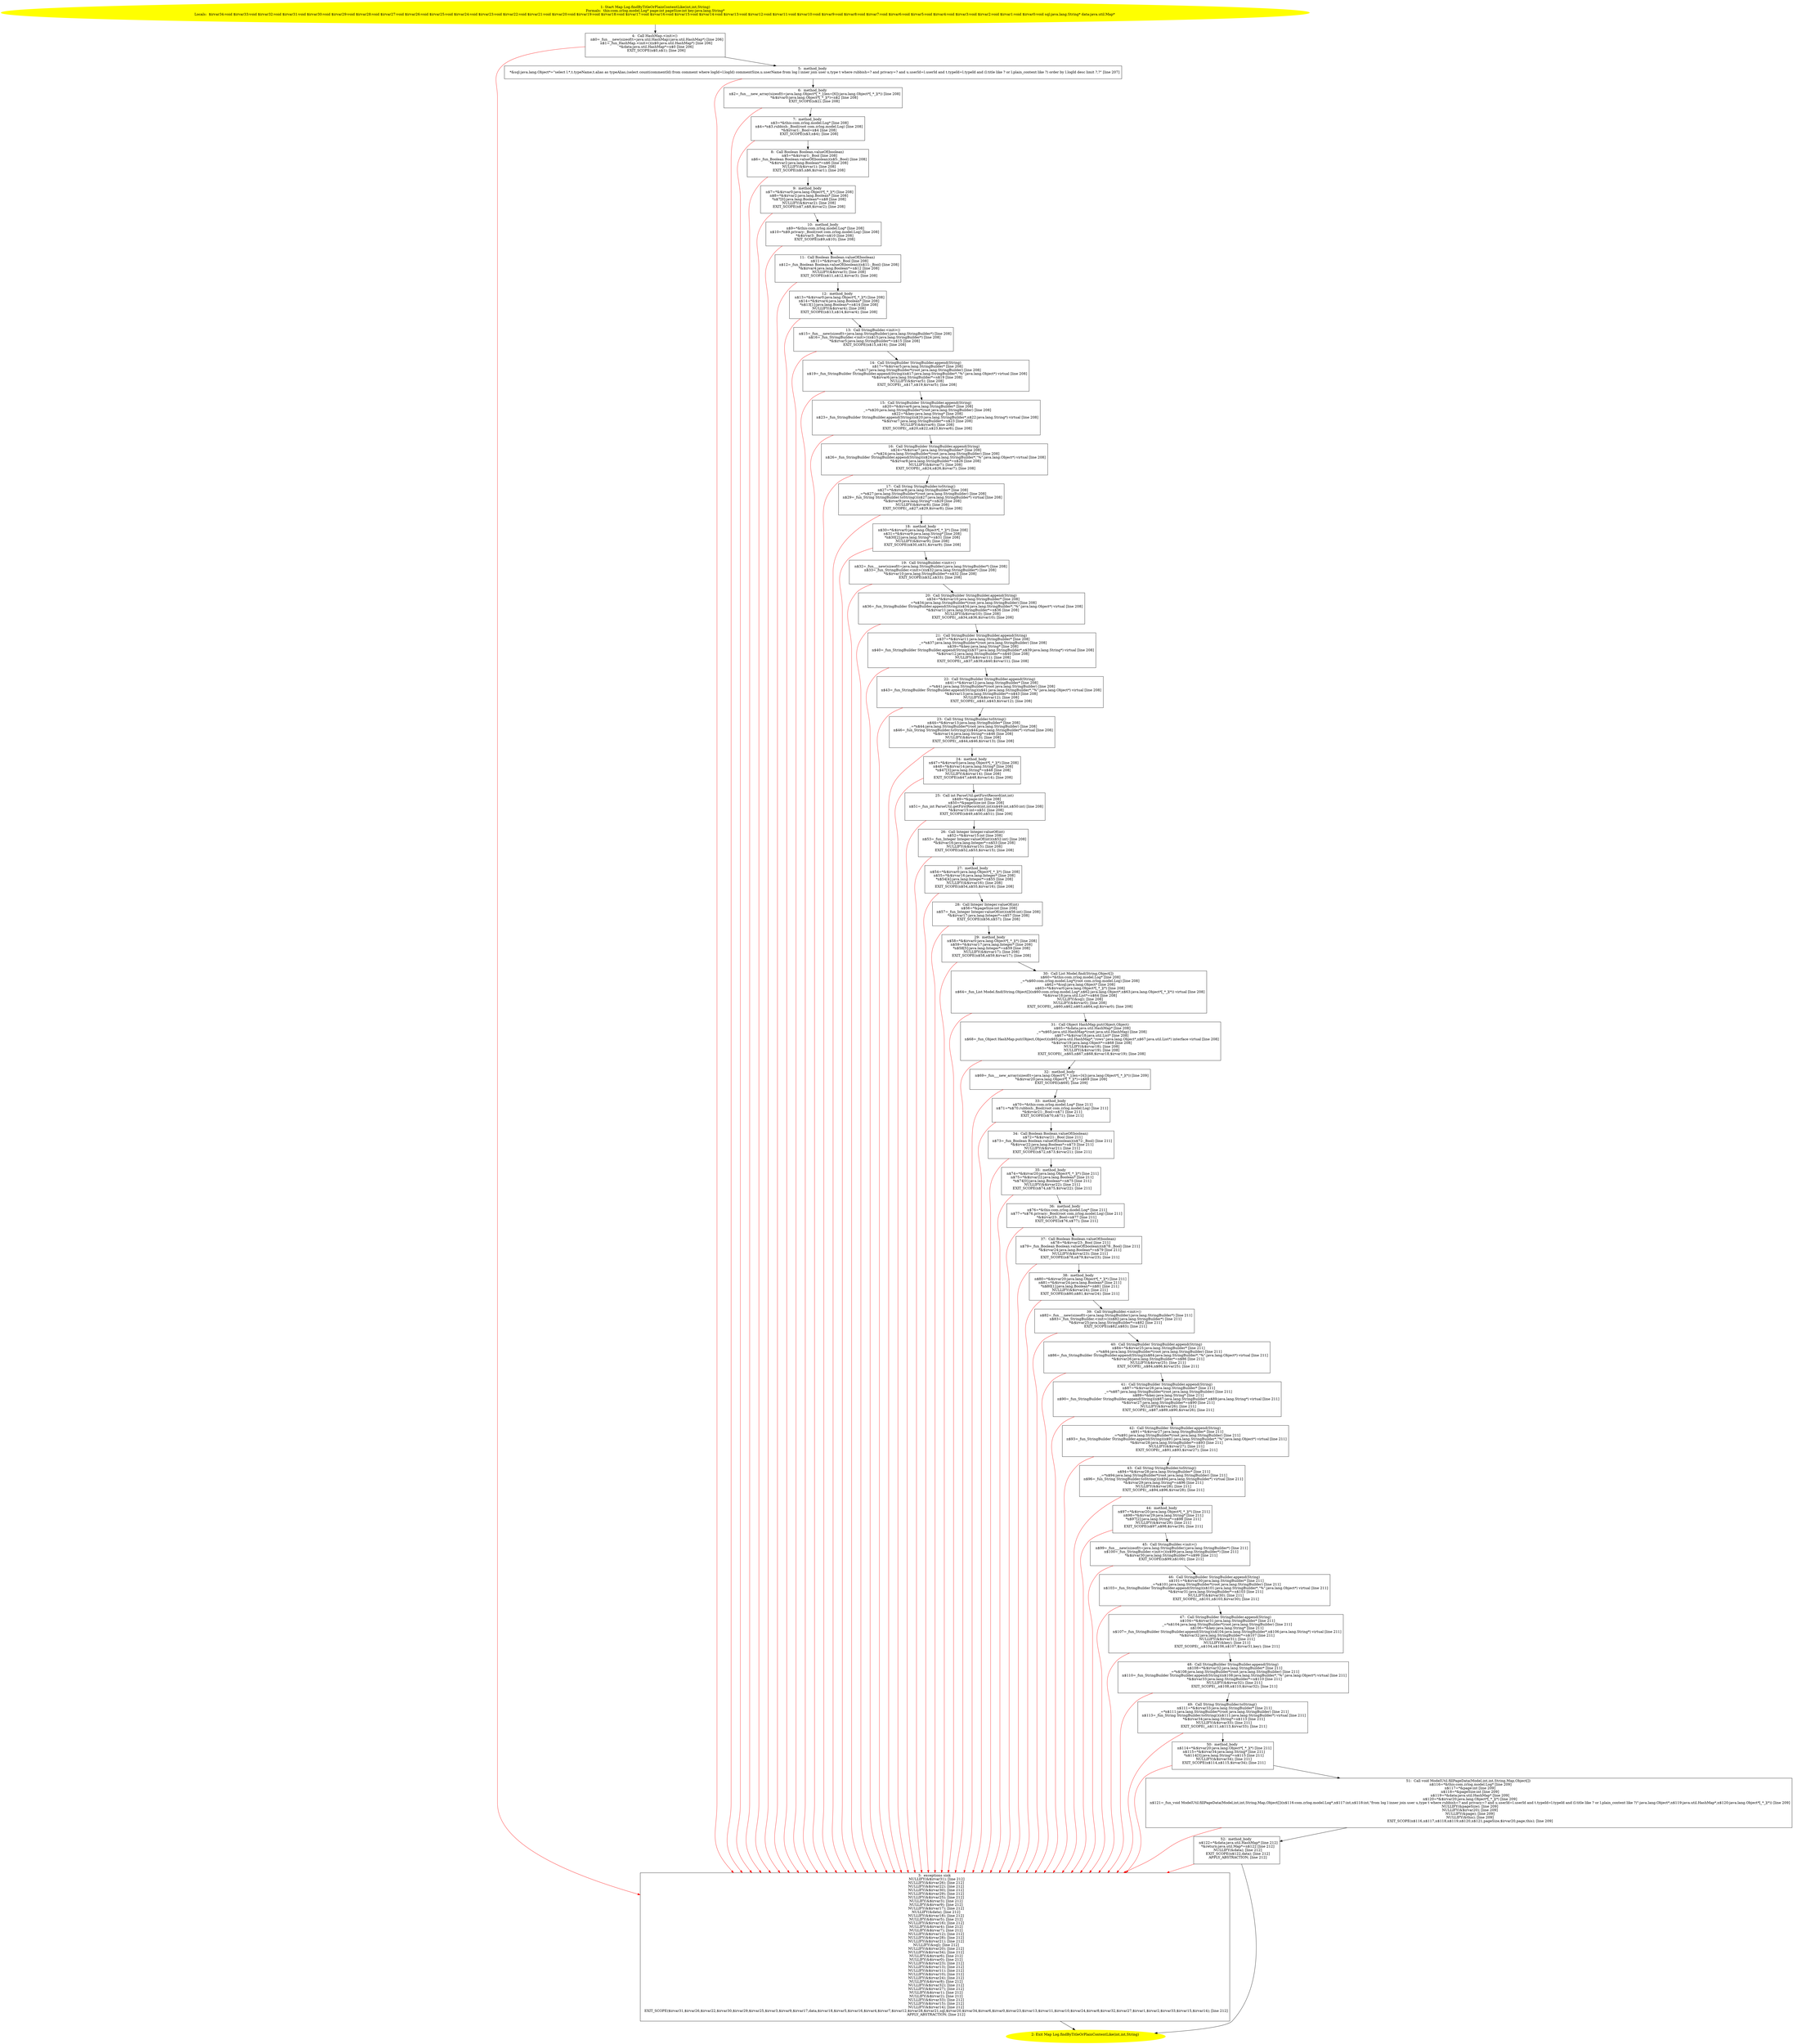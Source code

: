 /* @generated */
digraph cfg {
"com.zrlog.model.Log.findByTitleOrPlainContentLike(int,int,java.lang.String):java.util.Map.7c4910f92e4e9248169117c0082831a6_1" [label="1: Start Map Log.findByTitleOrPlainContentLike(int,int,String)\nFormals:  this:com.zrlog.model.Log* page:int pageSize:int key:java.lang.String*\nLocals:  $irvar34:void $irvar33:void $irvar32:void $irvar31:void $irvar30:void $irvar29:void $irvar28:void $irvar27:void $irvar26:void $irvar25:void $irvar24:void $irvar23:void $irvar22:void $irvar21:void $irvar20:void $irvar19:void $irvar18:void $irvar17:void $irvar16:void $irvar15:void $irvar14:void $irvar13:void $irvar12:void $irvar11:void $irvar10:void $irvar9:void $irvar8:void $irvar7:void $irvar6:void $irvar5:void $irvar4:void $irvar3:void $irvar2:void $irvar1:void $irvar0:void sql:java.lang.String* data:java.util.Map* \n  " color=yellow style=filled]
	

	 "com.zrlog.model.Log.findByTitleOrPlainContentLike(int,int,java.lang.String):java.util.Map.7c4910f92e4e9248169117c0082831a6_1" -> "com.zrlog.model.Log.findByTitleOrPlainContentLike(int,int,java.lang.String):java.util.Map.7c4910f92e4e9248169117c0082831a6_4" ;
"com.zrlog.model.Log.findByTitleOrPlainContentLike(int,int,java.lang.String):java.util.Map.7c4910f92e4e9248169117c0082831a6_2" [label="2: Exit Map Log.findByTitleOrPlainContentLike(int,int,String) \n  " color=yellow style=filled]
	

"com.zrlog.model.Log.findByTitleOrPlainContentLike(int,int,java.lang.String):java.util.Map.7c4910f92e4e9248169117c0082831a6_3" [label="3:  exceptions sink \n   NULLIFY(&$irvar31); [line 212]\n  NULLIFY(&$irvar26); [line 212]\n  NULLIFY(&$irvar22); [line 212]\n  NULLIFY(&$irvar30); [line 212]\n  NULLIFY(&$irvar29); [line 212]\n  NULLIFY(&$irvar25); [line 212]\n  NULLIFY(&$irvar3); [line 212]\n  NULLIFY(&$irvar9); [line 212]\n  NULLIFY(&$irvar17); [line 212]\n  NULLIFY(&data); [line 212]\n  NULLIFY(&$irvar18); [line 212]\n  NULLIFY(&$irvar5); [line 212]\n  NULLIFY(&$irvar16); [line 212]\n  NULLIFY(&$irvar4); [line 212]\n  NULLIFY(&$irvar7); [line 212]\n  NULLIFY(&$irvar12); [line 212]\n  NULLIFY(&$irvar28); [line 212]\n  NULLIFY(&$irvar21); [line 212]\n  NULLIFY(&sql); [line 212]\n  NULLIFY(&$irvar20); [line 212]\n  NULLIFY(&$irvar34); [line 212]\n  NULLIFY(&$irvar6); [line 212]\n  NULLIFY(&$irvar0); [line 212]\n  NULLIFY(&$irvar23); [line 212]\n  NULLIFY(&$irvar13); [line 212]\n  NULLIFY(&$irvar11); [line 212]\n  NULLIFY(&$irvar10); [line 212]\n  NULLIFY(&$irvar24); [line 212]\n  NULLIFY(&$irvar8); [line 212]\n  NULLIFY(&$irvar32); [line 212]\n  NULLIFY(&$irvar27); [line 212]\n  NULLIFY(&$irvar1); [line 212]\n  NULLIFY(&$irvar2); [line 212]\n  NULLIFY(&$irvar33); [line 212]\n  NULLIFY(&$irvar15); [line 212]\n  NULLIFY(&$irvar14); [line 212]\n  EXIT_SCOPE($irvar31,$irvar26,$irvar22,$irvar30,$irvar29,$irvar25,$irvar3,$irvar9,$irvar17,data,$irvar18,$irvar5,$irvar16,$irvar4,$irvar7,$irvar12,$irvar28,$irvar21,sql,$irvar20,$irvar34,$irvar6,$irvar0,$irvar23,$irvar13,$irvar11,$irvar10,$irvar24,$irvar8,$irvar32,$irvar27,$irvar1,$irvar2,$irvar33,$irvar15,$irvar14); [line 212]\n  APPLY_ABSTRACTION; [line 212]\n " shape="box"]
	

	 "com.zrlog.model.Log.findByTitleOrPlainContentLike(int,int,java.lang.String):java.util.Map.7c4910f92e4e9248169117c0082831a6_3" -> "com.zrlog.model.Log.findByTitleOrPlainContentLike(int,int,java.lang.String):java.util.Map.7c4910f92e4e9248169117c0082831a6_2" ;
"com.zrlog.model.Log.findByTitleOrPlainContentLike(int,int,java.lang.String):java.util.Map.7c4910f92e4e9248169117c0082831a6_4" [label="4:  Call HashMap.<init>() \n   n$0=_fun___new(sizeof(t=java.util.HashMap):java.util.HashMap*) [line 206]\n  n$1=_fun_HashMap.<init>()(n$0:java.util.HashMap*) [line 206]\n  *&data:java.util.HashMap*=n$0 [line 206]\n  EXIT_SCOPE(n$0,n$1); [line 206]\n " shape="box"]
	

	 "com.zrlog.model.Log.findByTitleOrPlainContentLike(int,int,java.lang.String):java.util.Map.7c4910f92e4e9248169117c0082831a6_4" -> "com.zrlog.model.Log.findByTitleOrPlainContentLike(int,int,java.lang.String):java.util.Map.7c4910f92e4e9248169117c0082831a6_5" ;
	 "com.zrlog.model.Log.findByTitleOrPlainContentLike(int,int,java.lang.String):java.util.Map.7c4910f92e4e9248169117c0082831a6_4" -> "com.zrlog.model.Log.findByTitleOrPlainContentLike(int,int,java.lang.String):java.util.Map.7c4910f92e4e9248169117c0082831a6_3" [color="red" ];
"com.zrlog.model.Log.findByTitleOrPlainContentLike(int,int,java.lang.String):java.util.Map.7c4910f92e4e9248169117c0082831a6_5" [label="5:  method_body \n   *&sql:java.lang.Object*=\"select l.*,t.typeName,t.alias as typeAlias,(select count(commentId) from comment where logId=l.logId) commentSize,u.userName from log l inner join user u,type t where rubbish=? and privacy=? and u.userId=l.userId and t.typeId=l.typeId and (l.title like ? or l.plain_content like ?) order by l.logId desc limit ?,?\" [line 207]\n " shape="box"]
	

	 "com.zrlog.model.Log.findByTitleOrPlainContentLike(int,int,java.lang.String):java.util.Map.7c4910f92e4e9248169117c0082831a6_5" -> "com.zrlog.model.Log.findByTitleOrPlainContentLike(int,int,java.lang.String):java.util.Map.7c4910f92e4e9248169117c0082831a6_6" ;
	 "com.zrlog.model.Log.findByTitleOrPlainContentLike(int,int,java.lang.String):java.util.Map.7c4910f92e4e9248169117c0082831a6_5" -> "com.zrlog.model.Log.findByTitleOrPlainContentLike(int,int,java.lang.String):java.util.Map.7c4910f92e4e9248169117c0082831a6_3" [color="red" ];
"com.zrlog.model.Log.findByTitleOrPlainContentLike(int,int,java.lang.String):java.util.Map.7c4910f92e4e9248169117c0082831a6_6" [label="6:  method_body \n   n$2=_fun___new_array(sizeof(t=java.lang.Object*[_*_];len=[6]):java.lang.Object*[_*_](*)) [line 208]\n  *&$irvar0:java.lang.Object*[_*_](*)=n$2 [line 208]\n  EXIT_SCOPE(n$2); [line 208]\n " shape="box"]
	

	 "com.zrlog.model.Log.findByTitleOrPlainContentLike(int,int,java.lang.String):java.util.Map.7c4910f92e4e9248169117c0082831a6_6" -> "com.zrlog.model.Log.findByTitleOrPlainContentLike(int,int,java.lang.String):java.util.Map.7c4910f92e4e9248169117c0082831a6_7" ;
	 "com.zrlog.model.Log.findByTitleOrPlainContentLike(int,int,java.lang.String):java.util.Map.7c4910f92e4e9248169117c0082831a6_6" -> "com.zrlog.model.Log.findByTitleOrPlainContentLike(int,int,java.lang.String):java.util.Map.7c4910f92e4e9248169117c0082831a6_3" [color="red" ];
"com.zrlog.model.Log.findByTitleOrPlainContentLike(int,int,java.lang.String):java.util.Map.7c4910f92e4e9248169117c0082831a6_7" [label="7:  method_body \n   n$3=*&this:com.zrlog.model.Log* [line 208]\n  n$4=*n$3.rubbish:_Bool(root com.zrlog.model.Log) [line 208]\n  *&$irvar1:_Bool=n$4 [line 208]\n  EXIT_SCOPE(n$3,n$4); [line 208]\n " shape="box"]
	

	 "com.zrlog.model.Log.findByTitleOrPlainContentLike(int,int,java.lang.String):java.util.Map.7c4910f92e4e9248169117c0082831a6_7" -> "com.zrlog.model.Log.findByTitleOrPlainContentLike(int,int,java.lang.String):java.util.Map.7c4910f92e4e9248169117c0082831a6_8" ;
	 "com.zrlog.model.Log.findByTitleOrPlainContentLike(int,int,java.lang.String):java.util.Map.7c4910f92e4e9248169117c0082831a6_7" -> "com.zrlog.model.Log.findByTitleOrPlainContentLike(int,int,java.lang.String):java.util.Map.7c4910f92e4e9248169117c0082831a6_3" [color="red" ];
"com.zrlog.model.Log.findByTitleOrPlainContentLike(int,int,java.lang.String):java.util.Map.7c4910f92e4e9248169117c0082831a6_8" [label="8:  Call Boolean Boolean.valueOf(boolean) \n   n$5=*&$irvar1:_Bool [line 208]\n  n$6=_fun_Boolean Boolean.valueOf(boolean)(n$5:_Bool) [line 208]\n  *&$irvar2:java.lang.Boolean*=n$6 [line 208]\n  NULLIFY(&$irvar1); [line 208]\n  EXIT_SCOPE(n$5,n$6,$irvar1); [line 208]\n " shape="box"]
	

	 "com.zrlog.model.Log.findByTitleOrPlainContentLike(int,int,java.lang.String):java.util.Map.7c4910f92e4e9248169117c0082831a6_8" -> "com.zrlog.model.Log.findByTitleOrPlainContentLike(int,int,java.lang.String):java.util.Map.7c4910f92e4e9248169117c0082831a6_9" ;
	 "com.zrlog.model.Log.findByTitleOrPlainContentLike(int,int,java.lang.String):java.util.Map.7c4910f92e4e9248169117c0082831a6_8" -> "com.zrlog.model.Log.findByTitleOrPlainContentLike(int,int,java.lang.String):java.util.Map.7c4910f92e4e9248169117c0082831a6_3" [color="red" ];
"com.zrlog.model.Log.findByTitleOrPlainContentLike(int,int,java.lang.String):java.util.Map.7c4910f92e4e9248169117c0082831a6_9" [label="9:  method_body \n   n$7=*&$irvar0:java.lang.Object*[_*_](*) [line 208]\n  n$8=*&$irvar2:java.lang.Boolean* [line 208]\n  *n$7[0]:java.lang.Boolean*=n$8 [line 208]\n  NULLIFY(&$irvar2); [line 208]\n  EXIT_SCOPE(n$7,n$8,$irvar2); [line 208]\n " shape="box"]
	

	 "com.zrlog.model.Log.findByTitleOrPlainContentLike(int,int,java.lang.String):java.util.Map.7c4910f92e4e9248169117c0082831a6_9" -> "com.zrlog.model.Log.findByTitleOrPlainContentLike(int,int,java.lang.String):java.util.Map.7c4910f92e4e9248169117c0082831a6_10" ;
	 "com.zrlog.model.Log.findByTitleOrPlainContentLike(int,int,java.lang.String):java.util.Map.7c4910f92e4e9248169117c0082831a6_9" -> "com.zrlog.model.Log.findByTitleOrPlainContentLike(int,int,java.lang.String):java.util.Map.7c4910f92e4e9248169117c0082831a6_3" [color="red" ];
"com.zrlog.model.Log.findByTitleOrPlainContentLike(int,int,java.lang.String):java.util.Map.7c4910f92e4e9248169117c0082831a6_10" [label="10:  method_body \n   n$9=*&this:com.zrlog.model.Log* [line 208]\n  n$10=*n$9.privacy:_Bool(root com.zrlog.model.Log) [line 208]\n  *&$irvar3:_Bool=n$10 [line 208]\n  EXIT_SCOPE(n$9,n$10); [line 208]\n " shape="box"]
	

	 "com.zrlog.model.Log.findByTitleOrPlainContentLike(int,int,java.lang.String):java.util.Map.7c4910f92e4e9248169117c0082831a6_10" -> "com.zrlog.model.Log.findByTitleOrPlainContentLike(int,int,java.lang.String):java.util.Map.7c4910f92e4e9248169117c0082831a6_11" ;
	 "com.zrlog.model.Log.findByTitleOrPlainContentLike(int,int,java.lang.String):java.util.Map.7c4910f92e4e9248169117c0082831a6_10" -> "com.zrlog.model.Log.findByTitleOrPlainContentLike(int,int,java.lang.String):java.util.Map.7c4910f92e4e9248169117c0082831a6_3" [color="red" ];
"com.zrlog.model.Log.findByTitleOrPlainContentLike(int,int,java.lang.String):java.util.Map.7c4910f92e4e9248169117c0082831a6_11" [label="11:  Call Boolean Boolean.valueOf(boolean) \n   n$11=*&$irvar3:_Bool [line 208]\n  n$12=_fun_Boolean Boolean.valueOf(boolean)(n$11:_Bool) [line 208]\n  *&$irvar4:java.lang.Boolean*=n$12 [line 208]\n  NULLIFY(&$irvar3); [line 208]\n  EXIT_SCOPE(n$11,n$12,$irvar3); [line 208]\n " shape="box"]
	

	 "com.zrlog.model.Log.findByTitleOrPlainContentLike(int,int,java.lang.String):java.util.Map.7c4910f92e4e9248169117c0082831a6_11" -> "com.zrlog.model.Log.findByTitleOrPlainContentLike(int,int,java.lang.String):java.util.Map.7c4910f92e4e9248169117c0082831a6_12" ;
	 "com.zrlog.model.Log.findByTitleOrPlainContentLike(int,int,java.lang.String):java.util.Map.7c4910f92e4e9248169117c0082831a6_11" -> "com.zrlog.model.Log.findByTitleOrPlainContentLike(int,int,java.lang.String):java.util.Map.7c4910f92e4e9248169117c0082831a6_3" [color="red" ];
"com.zrlog.model.Log.findByTitleOrPlainContentLike(int,int,java.lang.String):java.util.Map.7c4910f92e4e9248169117c0082831a6_12" [label="12:  method_body \n   n$13=*&$irvar0:java.lang.Object*[_*_](*) [line 208]\n  n$14=*&$irvar4:java.lang.Boolean* [line 208]\n  *n$13[1]:java.lang.Boolean*=n$14 [line 208]\n  NULLIFY(&$irvar4); [line 208]\n  EXIT_SCOPE(n$13,n$14,$irvar4); [line 208]\n " shape="box"]
	

	 "com.zrlog.model.Log.findByTitleOrPlainContentLike(int,int,java.lang.String):java.util.Map.7c4910f92e4e9248169117c0082831a6_12" -> "com.zrlog.model.Log.findByTitleOrPlainContentLike(int,int,java.lang.String):java.util.Map.7c4910f92e4e9248169117c0082831a6_13" ;
	 "com.zrlog.model.Log.findByTitleOrPlainContentLike(int,int,java.lang.String):java.util.Map.7c4910f92e4e9248169117c0082831a6_12" -> "com.zrlog.model.Log.findByTitleOrPlainContentLike(int,int,java.lang.String):java.util.Map.7c4910f92e4e9248169117c0082831a6_3" [color="red" ];
"com.zrlog.model.Log.findByTitleOrPlainContentLike(int,int,java.lang.String):java.util.Map.7c4910f92e4e9248169117c0082831a6_13" [label="13:  Call StringBuilder.<init>() \n   n$15=_fun___new(sizeof(t=java.lang.StringBuilder):java.lang.StringBuilder*) [line 208]\n  n$16=_fun_StringBuilder.<init>()(n$15:java.lang.StringBuilder*) [line 208]\n  *&$irvar5:java.lang.StringBuilder*=n$15 [line 208]\n  EXIT_SCOPE(n$15,n$16); [line 208]\n " shape="box"]
	

	 "com.zrlog.model.Log.findByTitleOrPlainContentLike(int,int,java.lang.String):java.util.Map.7c4910f92e4e9248169117c0082831a6_13" -> "com.zrlog.model.Log.findByTitleOrPlainContentLike(int,int,java.lang.String):java.util.Map.7c4910f92e4e9248169117c0082831a6_14" ;
	 "com.zrlog.model.Log.findByTitleOrPlainContentLike(int,int,java.lang.String):java.util.Map.7c4910f92e4e9248169117c0082831a6_13" -> "com.zrlog.model.Log.findByTitleOrPlainContentLike(int,int,java.lang.String):java.util.Map.7c4910f92e4e9248169117c0082831a6_3" [color="red" ];
"com.zrlog.model.Log.findByTitleOrPlainContentLike(int,int,java.lang.String):java.util.Map.7c4910f92e4e9248169117c0082831a6_14" [label="14:  Call StringBuilder StringBuilder.append(String) \n   n$17=*&$irvar5:java.lang.StringBuilder* [line 208]\n  _=*n$17:java.lang.StringBuilder*(root java.lang.StringBuilder) [line 208]\n  n$19=_fun_StringBuilder StringBuilder.append(String)(n$17:java.lang.StringBuilder*,\"%\":java.lang.Object*) virtual [line 208]\n  *&$irvar6:java.lang.StringBuilder*=n$19 [line 208]\n  NULLIFY(&$irvar5); [line 208]\n  EXIT_SCOPE(_,n$17,n$19,$irvar5); [line 208]\n " shape="box"]
	

	 "com.zrlog.model.Log.findByTitleOrPlainContentLike(int,int,java.lang.String):java.util.Map.7c4910f92e4e9248169117c0082831a6_14" -> "com.zrlog.model.Log.findByTitleOrPlainContentLike(int,int,java.lang.String):java.util.Map.7c4910f92e4e9248169117c0082831a6_15" ;
	 "com.zrlog.model.Log.findByTitleOrPlainContentLike(int,int,java.lang.String):java.util.Map.7c4910f92e4e9248169117c0082831a6_14" -> "com.zrlog.model.Log.findByTitleOrPlainContentLike(int,int,java.lang.String):java.util.Map.7c4910f92e4e9248169117c0082831a6_3" [color="red" ];
"com.zrlog.model.Log.findByTitleOrPlainContentLike(int,int,java.lang.String):java.util.Map.7c4910f92e4e9248169117c0082831a6_15" [label="15:  Call StringBuilder StringBuilder.append(String) \n   n$20=*&$irvar6:java.lang.StringBuilder* [line 208]\n  _=*n$20:java.lang.StringBuilder*(root java.lang.StringBuilder) [line 208]\n  n$22=*&key:java.lang.String* [line 208]\n  n$23=_fun_StringBuilder StringBuilder.append(String)(n$20:java.lang.StringBuilder*,n$22:java.lang.String*) virtual [line 208]\n  *&$irvar7:java.lang.StringBuilder*=n$23 [line 208]\n  NULLIFY(&$irvar6); [line 208]\n  EXIT_SCOPE(_,n$20,n$22,n$23,$irvar6); [line 208]\n " shape="box"]
	

	 "com.zrlog.model.Log.findByTitleOrPlainContentLike(int,int,java.lang.String):java.util.Map.7c4910f92e4e9248169117c0082831a6_15" -> "com.zrlog.model.Log.findByTitleOrPlainContentLike(int,int,java.lang.String):java.util.Map.7c4910f92e4e9248169117c0082831a6_16" ;
	 "com.zrlog.model.Log.findByTitleOrPlainContentLike(int,int,java.lang.String):java.util.Map.7c4910f92e4e9248169117c0082831a6_15" -> "com.zrlog.model.Log.findByTitleOrPlainContentLike(int,int,java.lang.String):java.util.Map.7c4910f92e4e9248169117c0082831a6_3" [color="red" ];
"com.zrlog.model.Log.findByTitleOrPlainContentLike(int,int,java.lang.String):java.util.Map.7c4910f92e4e9248169117c0082831a6_16" [label="16:  Call StringBuilder StringBuilder.append(String) \n   n$24=*&$irvar7:java.lang.StringBuilder* [line 208]\n  _=*n$24:java.lang.StringBuilder*(root java.lang.StringBuilder) [line 208]\n  n$26=_fun_StringBuilder StringBuilder.append(String)(n$24:java.lang.StringBuilder*,\"%\":java.lang.Object*) virtual [line 208]\n  *&$irvar8:java.lang.StringBuilder*=n$26 [line 208]\n  NULLIFY(&$irvar7); [line 208]\n  EXIT_SCOPE(_,n$24,n$26,$irvar7); [line 208]\n " shape="box"]
	

	 "com.zrlog.model.Log.findByTitleOrPlainContentLike(int,int,java.lang.String):java.util.Map.7c4910f92e4e9248169117c0082831a6_16" -> "com.zrlog.model.Log.findByTitleOrPlainContentLike(int,int,java.lang.String):java.util.Map.7c4910f92e4e9248169117c0082831a6_17" ;
	 "com.zrlog.model.Log.findByTitleOrPlainContentLike(int,int,java.lang.String):java.util.Map.7c4910f92e4e9248169117c0082831a6_16" -> "com.zrlog.model.Log.findByTitleOrPlainContentLike(int,int,java.lang.String):java.util.Map.7c4910f92e4e9248169117c0082831a6_3" [color="red" ];
"com.zrlog.model.Log.findByTitleOrPlainContentLike(int,int,java.lang.String):java.util.Map.7c4910f92e4e9248169117c0082831a6_17" [label="17:  Call String StringBuilder.toString() \n   n$27=*&$irvar8:java.lang.StringBuilder* [line 208]\n  _=*n$27:java.lang.StringBuilder*(root java.lang.StringBuilder) [line 208]\n  n$29=_fun_String StringBuilder.toString()(n$27:java.lang.StringBuilder*) virtual [line 208]\n  *&$irvar9:java.lang.String*=n$29 [line 208]\n  NULLIFY(&$irvar8); [line 208]\n  EXIT_SCOPE(_,n$27,n$29,$irvar8); [line 208]\n " shape="box"]
	

	 "com.zrlog.model.Log.findByTitleOrPlainContentLike(int,int,java.lang.String):java.util.Map.7c4910f92e4e9248169117c0082831a6_17" -> "com.zrlog.model.Log.findByTitleOrPlainContentLike(int,int,java.lang.String):java.util.Map.7c4910f92e4e9248169117c0082831a6_18" ;
	 "com.zrlog.model.Log.findByTitleOrPlainContentLike(int,int,java.lang.String):java.util.Map.7c4910f92e4e9248169117c0082831a6_17" -> "com.zrlog.model.Log.findByTitleOrPlainContentLike(int,int,java.lang.String):java.util.Map.7c4910f92e4e9248169117c0082831a6_3" [color="red" ];
"com.zrlog.model.Log.findByTitleOrPlainContentLike(int,int,java.lang.String):java.util.Map.7c4910f92e4e9248169117c0082831a6_18" [label="18:  method_body \n   n$30=*&$irvar0:java.lang.Object*[_*_](*) [line 208]\n  n$31=*&$irvar9:java.lang.String* [line 208]\n  *n$30[2]:java.lang.String*=n$31 [line 208]\n  NULLIFY(&$irvar9); [line 208]\n  EXIT_SCOPE(n$30,n$31,$irvar9); [line 208]\n " shape="box"]
	

	 "com.zrlog.model.Log.findByTitleOrPlainContentLike(int,int,java.lang.String):java.util.Map.7c4910f92e4e9248169117c0082831a6_18" -> "com.zrlog.model.Log.findByTitleOrPlainContentLike(int,int,java.lang.String):java.util.Map.7c4910f92e4e9248169117c0082831a6_19" ;
	 "com.zrlog.model.Log.findByTitleOrPlainContentLike(int,int,java.lang.String):java.util.Map.7c4910f92e4e9248169117c0082831a6_18" -> "com.zrlog.model.Log.findByTitleOrPlainContentLike(int,int,java.lang.String):java.util.Map.7c4910f92e4e9248169117c0082831a6_3" [color="red" ];
"com.zrlog.model.Log.findByTitleOrPlainContentLike(int,int,java.lang.String):java.util.Map.7c4910f92e4e9248169117c0082831a6_19" [label="19:  Call StringBuilder.<init>() \n   n$32=_fun___new(sizeof(t=java.lang.StringBuilder):java.lang.StringBuilder*) [line 208]\n  n$33=_fun_StringBuilder.<init>()(n$32:java.lang.StringBuilder*) [line 208]\n  *&$irvar10:java.lang.StringBuilder*=n$32 [line 208]\n  EXIT_SCOPE(n$32,n$33); [line 208]\n " shape="box"]
	

	 "com.zrlog.model.Log.findByTitleOrPlainContentLike(int,int,java.lang.String):java.util.Map.7c4910f92e4e9248169117c0082831a6_19" -> "com.zrlog.model.Log.findByTitleOrPlainContentLike(int,int,java.lang.String):java.util.Map.7c4910f92e4e9248169117c0082831a6_20" ;
	 "com.zrlog.model.Log.findByTitleOrPlainContentLike(int,int,java.lang.String):java.util.Map.7c4910f92e4e9248169117c0082831a6_19" -> "com.zrlog.model.Log.findByTitleOrPlainContentLike(int,int,java.lang.String):java.util.Map.7c4910f92e4e9248169117c0082831a6_3" [color="red" ];
"com.zrlog.model.Log.findByTitleOrPlainContentLike(int,int,java.lang.String):java.util.Map.7c4910f92e4e9248169117c0082831a6_20" [label="20:  Call StringBuilder StringBuilder.append(String) \n   n$34=*&$irvar10:java.lang.StringBuilder* [line 208]\n  _=*n$34:java.lang.StringBuilder*(root java.lang.StringBuilder) [line 208]\n  n$36=_fun_StringBuilder StringBuilder.append(String)(n$34:java.lang.StringBuilder*,\"%\":java.lang.Object*) virtual [line 208]\n  *&$irvar11:java.lang.StringBuilder*=n$36 [line 208]\n  NULLIFY(&$irvar10); [line 208]\n  EXIT_SCOPE(_,n$34,n$36,$irvar10); [line 208]\n " shape="box"]
	

	 "com.zrlog.model.Log.findByTitleOrPlainContentLike(int,int,java.lang.String):java.util.Map.7c4910f92e4e9248169117c0082831a6_20" -> "com.zrlog.model.Log.findByTitleOrPlainContentLike(int,int,java.lang.String):java.util.Map.7c4910f92e4e9248169117c0082831a6_21" ;
	 "com.zrlog.model.Log.findByTitleOrPlainContentLike(int,int,java.lang.String):java.util.Map.7c4910f92e4e9248169117c0082831a6_20" -> "com.zrlog.model.Log.findByTitleOrPlainContentLike(int,int,java.lang.String):java.util.Map.7c4910f92e4e9248169117c0082831a6_3" [color="red" ];
"com.zrlog.model.Log.findByTitleOrPlainContentLike(int,int,java.lang.String):java.util.Map.7c4910f92e4e9248169117c0082831a6_21" [label="21:  Call StringBuilder StringBuilder.append(String) \n   n$37=*&$irvar11:java.lang.StringBuilder* [line 208]\n  _=*n$37:java.lang.StringBuilder*(root java.lang.StringBuilder) [line 208]\n  n$39=*&key:java.lang.String* [line 208]\n  n$40=_fun_StringBuilder StringBuilder.append(String)(n$37:java.lang.StringBuilder*,n$39:java.lang.String*) virtual [line 208]\n  *&$irvar12:java.lang.StringBuilder*=n$40 [line 208]\n  NULLIFY(&$irvar11); [line 208]\n  EXIT_SCOPE(_,n$37,n$39,n$40,$irvar11); [line 208]\n " shape="box"]
	

	 "com.zrlog.model.Log.findByTitleOrPlainContentLike(int,int,java.lang.String):java.util.Map.7c4910f92e4e9248169117c0082831a6_21" -> "com.zrlog.model.Log.findByTitleOrPlainContentLike(int,int,java.lang.String):java.util.Map.7c4910f92e4e9248169117c0082831a6_22" ;
	 "com.zrlog.model.Log.findByTitleOrPlainContentLike(int,int,java.lang.String):java.util.Map.7c4910f92e4e9248169117c0082831a6_21" -> "com.zrlog.model.Log.findByTitleOrPlainContentLike(int,int,java.lang.String):java.util.Map.7c4910f92e4e9248169117c0082831a6_3" [color="red" ];
"com.zrlog.model.Log.findByTitleOrPlainContentLike(int,int,java.lang.String):java.util.Map.7c4910f92e4e9248169117c0082831a6_22" [label="22:  Call StringBuilder StringBuilder.append(String) \n   n$41=*&$irvar12:java.lang.StringBuilder* [line 208]\n  _=*n$41:java.lang.StringBuilder*(root java.lang.StringBuilder) [line 208]\n  n$43=_fun_StringBuilder StringBuilder.append(String)(n$41:java.lang.StringBuilder*,\"%\":java.lang.Object*) virtual [line 208]\n  *&$irvar13:java.lang.StringBuilder*=n$43 [line 208]\n  NULLIFY(&$irvar12); [line 208]\n  EXIT_SCOPE(_,n$41,n$43,$irvar12); [line 208]\n " shape="box"]
	

	 "com.zrlog.model.Log.findByTitleOrPlainContentLike(int,int,java.lang.String):java.util.Map.7c4910f92e4e9248169117c0082831a6_22" -> "com.zrlog.model.Log.findByTitleOrPlainContentLike(int,int,java.lang.String):java.util.Map.7c4910f92e4e9248169117c0082831a6_23" ;
	 "com.zrlog.model.Log.findByTitleOrPlainContentLike(int,int,java.lang.String):java.util.Map.7c4910f92e4e9248169117c0082831a6_22" -> "com.zrlog.model.Log.findByTitleOrPlainContentLike(int,int,java.lang.String):java.util.Map.7c4910f92e4e9248169117c0082831a6_3" [color="red" ];
"com.zrlog.model.Log.findByTitleOrPlainContentLike(int,int,java.lang.String):java.util.Map.7c4910f92e4e9248169117c0082831a6_23" [label="23:  Call String StringBuilder.toString() \n   n$44=*&$irvar13:java.lang.StringBuilder* [line 208]\n  _=*n$44:java.lang.StringBuilder*(root java.lang.StringBuilder) [line 208]\n  n$46=_fun_String StringBuilder.toString()(n$44:java.lang.StringBuilder*) virtual [line 208]\n  *&$irvar14:java.lang.String*=n$46 [line 208]\n  NULLIFY(&$irvar13); [line 208]\n  EXIT_SCOPE(_,n$44,n$46,$irvar13); [line 208]\n " shape="box"]
	

	 "com.zrlog.model.Log.findByTitleOrPlainContentLike(int,int,java.lang.String):java.util.Map.7c4910f92e4e9248169117c0082831a6_23" -> "com.zrlog.model.Log.findByTitleOrPlainContentLike(int,int,java.lang.String):java.util.Map.7c4910f92e4e9248169117c0082831a6_24" ;
	 "com.zrlog.model.Log.findByTitleOrPlainContentLike(int,int,java.lang.String):java.util.Map.7c4910f92e4e9248169117c0082831a6_23" -> "com.zrlog.model.Log.findByTitleOrPlainContentLike(int,int,java.lang.String):java.util.Map.7c4910f92e4e9248169117c0082831a6_3" [color="red" ];
"com.zrlog.model.Log.findByTitleOrPlainContentLike(int,int,java.lang.String):java.util.Map.7c4910f92e4e9248169117c0082831a6_24" [label="24:  method_body \n   n$47=*&$irvar0:java.lang.Object*[_*_](*) [line 208]\n  n$48=*&$irvar14:java.lang.String* [line 208]\n  *n$47[3]:java.lang.String*=n$48 [line 208]\n  NULLIFY(&$irvar14); [line 208]\n  EXIT_SCOPE(n$47,n$48,$irvar14); [line 208]\n " shape="box"]
	

	 "com.zrlog.model.Log.findByTitleOrPlainContentLike(int,int,java.lang.String):java.util.Map.7c4910f92e4e9248169117c0082831a6_24" -> "com.zrlog.model.Log.findByTitleOrPlainContentLike(int,int,java.lang.String):java.util.Map.7c4910f92e4e9248169117c0082831a6_25" ;
	 "com.zrlog.model.Log.findByTitleOrPlainContentLike(int,int,java.lang.String):java.util.Map.7c4910f92e4e9248169117c0082831a6_24" -> "com.zrlog.model.Log.findByTitleOrPlainContentLike(int,int,java.lang.String):java.util.Map.7c4910f92e4e9248169117c0082831a6_3" [color="red" ];
"com.zrlog.model.Log.findByTitleOrPlainContentLike(int,int,java.lang.String):java.util.Map.7c4910f92e4e9248169117c0082831a6_25" [label="25:  Call int ParseUtil.getFirstRecord(int,int) \n   n$49=*&page:int [line 208]\n  n$50=*&pageSize:int [line 208]\n  n$51=_fun_int ParseUtil.getFirstRecord(int,int)(n$49:int,n$50:int) [line 208]\n  *&$irvar15:int=n$51 [line 208]\n  EXIT_SCOPE(n$49,n$50,n$51); [line 208]\n " shape="box"]
	

	 "com.zrlog.model.Log.findByTitleOrPlainContentLike(int,int,java.lang.String):java.util.Map.7c4910f92e4e9248169117c0082831a6_25" -> "com.zrlog.model.Log.findByTitleOrPlainContentLike(int,int,java.lang.String):java.util.Map.7c4910f92e4e9248169117c0082831a6_26" ;
	 "com.zrlog.model.Log.findByTitleOrPlainContentLike(int,int,java.lang.String):java.util.Map.7c4910f92e4e9248169117c0082831a6_25" -> "com.zrlog.model.Log.findByTitleOrPlainContentLike(int,int,java.lang.String):java.util.Map.7c4910f92e4e9248169117c0082831a6_3" [color="red" ];
"com.zrlog.model.Log.findByTitleOrPlainContentLike(int,int,java.lang.String):java.util.Map.7c4910f92e4e9248169117c0082831a6_26" [label="26:  Call Integer Integer.valueOf(int) \n   n$52=*&$irvar15:int [line 208]\n  n$53=_fun_Integer Integer.valueOf(int)(n$52:int) [line 208]\n  *&$irvar16:java.lang.Integer*=n$53 [line 208]\n  NULLIFY(&$irvar15); [line 208]\n  EXIT_SCOPE(n$52,n$53,$irvar15); [line 208]\n " shape="box"]
	

	 "com.zrlog.model.Log.findByTitleOrPlainContentLike(int,int,java.lang.String):java.util.Map.7c4910f92e4e9248169117c0082831a6_26" -> "com.zrlog.model.Log.findByTitleOrPlainContentLike(int,int,java.lang.String):java.util.Map.7c4910f92e4e9248169117c0082831a6_27" ;
	 "com.zrlog.model.Log.findByTitleOrPlainContentLike(int,int,java.lang.String):java.util.Map.7c4910f92e4e9248169117c0082831a6_26" -> "com.zrlog.model.Log.findByTitleOrPlainContentLike(int,int,java.lang.String):java.util.Map.7c4910f92e4e9248169117c0082831a6_3" [color="red" ];
"com.zrlog.model.Log.findByTitleOrPlainContentLike(int,int,java.lang.String):java.util.Map.7c4910f92e4e9248169117c0082831a6_27" [label="27:  method_body \n   n$54=*&$irvar0:java.lang.Object*[_*_](*) [line 208]\n  n$55=*&$irvar16:java.lang.Integer* [line 208]\n  *n$54[4]:java.lang.Integer*=n$55 [line 208]\n  NULLIFY(&$irvar16); [line 208]\n  EXIT_SCOPE(n$54,n$55,$irvar16); [line 208]\n " shape="box"]
	

	 "com.zrlog.model.Log.findByTitleOrPlainContentLike(int,int,java.lang.String):java.util.Map.7c4910f92e4e9248169117c0082831a6_27" -> "com.zrlog.model.Log.findByTitleOrPlainContentLike(int,int,java.lang.String):java.util.Map.7c4910f92e4e9248169117c0082831a6_28" ;
	 "com.zrlog.model.Log.findByTitleOrPlainContentLike(int,int,java.lang.String):java.util.Map.7c4910f92e4e9248169117c0082831a6_27" -> "com.zrlog.model.Log.findByTitleOrPlainContentLike(int,int,java.lang.String):java.util.Map.7c4910f92e4e9248169117c0082831a6_3" [color="red" ];
"com.zrlog.model.Log.findByTitleOrPlainContentLike(int,int,java.lang.String):java.util.Map.7c4910f92e4e9248169117c0082831a6_28" [label="28:  Call Integer Integer.valueOf(int) \n   n$56=*&pageSize:int [line 208]\n  n$57=_fun_Integer Integer.valueOf(int)(n$56:int) [line 208]\n  *&$irvar17:java.lang.Integer*=n$57 [line 208]\n  EXIT_SCOPE(n$56,n$57); [line 208]\n " shape="box"]
	

	 "com.zrlog.model.Log.findByTitleOrPlainContentLike(int,int,java.lang.String):java.util.Map.7c4910f92e4e9248169117c0082831a6_28" -> "com.zrlog.model.Log.findByTitleOrPlainContentLike(int,int,java.lang.String):java.util.Map.7c4910f92e4e9248169117c0082831a6_29" ;
	 "com.zrlog.model.Log.findByTitleOrPlainContentLike(int,int,java.lang.String):java.util.Map.7c4910f92e4e9248169117c0082831a6_28" -> "com.zrlog.model.Log.findByTitleOrPlainContentLike(int,int,java.lang.String):java.util.Map.7c4910f92e4e9248169117c0082831a6_3" [color="red" ];
"com.zrlog.model.Log.findByTitleOrPlainContentLike(int,int,java.lang.String):java.util.Map.7c4910f92e4e9248169117c0082831a6_29" [label="29:  method_body \n   n$58=*&$irvar0:java.lang.Object*[_*_](*) [line 208]\n  n$59=*&$irvar17:java.lang.Integer* [line 208]\n  *n$58[5]:java.lang.Integer*=n$59 [line 208]\n  NULLIFY(&$irvar17); [line 208]\n  EXIT_SCOPE(n$58,n$59,$irvar17); [line 208]\n " shape="box"]
	

	 "com.zrlog.model.Log.findByTitleOrPlainContentLike(int,int,java.lang.String):java.util.Map.7c4910f92e4e9248169117c0082831a6_29" -> "com.zrlog.model.Log.findByTitleOrPlainContentLike(int,int,java.lang.String):java.util.Map.7c4910f92e4e9248169117c0082831a6_30" ;
	 "com.zrlog.model.Log.findByTitleOrPlainContentLike(int,int,java.lang.String):java.util.Map.7c4910f92e4e9248169117c0082831a6_29" -> "com.zrlog.model.Log.findByTitleOrPlainContentLike(int,int,java.lang.String):java.util.Map.7c4910f92e4e9248169117c0082831a6_3" [color="red" ];
"com.zrlog.model.Log.findByTitleOrPlainContentLike(int,int,java.lang.String):java.util.Map.7c4910f92e4e9248169117c0082831a6_30" [label="30:  Call List Model.find(String,Object[]) \n   n$60=*&this:com.zrlog.model.Log* [line 208]\n  _=*n$60:com.zrlog.model.Log*(root com.zrlog.model.Log) [line 208]\n  n$62=*&sql:java.lang.Object* [line 208]\n  n$63=*&$irvar0:java.lang.Object*[_*_](*) [line 208]\n  n$64=_fun_List Model.find(String,Object[])(n$60:com.zrlog.model.Log*,n$62:java.lang.Object*,n$63:java.lang.Object*[_*_](*)) virtual [line 208]\n  *&$irvar18:java.util.List*=n$64 [line 208]\n  NULLIFY(&sql); [line 208]\n  NULLIFY(&$irvar0); [line 208]\n  EXIT_SCOPE(_,n$60,n$62,n$63,n$64,sql,$irvar0); [line 208]\n " shape="box"]
	

	 "com.zrlog.model.Log.findByTitleOrPlainContentLike(int,int,java.lang.String):java.util.Map.7c4910f92e4e9248169117c0082831a6_30" -> "com.zrlog.model.Log.findByTitleOrPlainContentLike(int,int,java.lang.String):java.util.Map.7c4910f92e4e9248169117c0082831a6_31" ;
	 "com.zrlog.model.Log.findByTitleOrPlainContentLike(int,int,java.lang.String):java.util.Map.7c4910f92e4e9248169117c0082831a6_30" -> "com.zrlog.model.Log.findByTitleOrPlainContentLike(int,int,java.lang.String):java.util.Map.7c4910f92e4e9248169117c0082831a6_3" [color="red" ];
"com.zrlog.model.Log.findByTitleOrPlainContentLike(int,int,java.lang.String):java.util.Map.7c4910f92e4e9248169117c0082831a6_31" [label="31:  Call Object HashMap.put(Object,Object) \n   n$65=*&data:java.util.HashMap* [line 208]\n  _=*n$65:java.util.HashMap*(root java.util.HashMap) [line 208]\n  n$67=*&$irvar18:java.util.List* [line 208]\n  n$68=_fun_Object HashMap.put(Object,Object)(n$65:java.util.HashMap*,\"rows\":java.lang.Object*,n$67:java.util.List*) interface virtual [line 208]\n  *&$irvar19:java.lang.Object*=n$68 [line 208]\n  NULLIFY(&$irvar18); [line 208]\n  NULLIFY(&$irvar19); [line 208]\n  EXIT_SCOPE(_,n$65,n$67,n$68,$irvar18,$irvar19); [line 208]\n " shape="box"]
	

	 "com.zrlog.model.Log.findByTitleOrPlainContentLike(int,int,java.lang.String):java.util.Map.7c4910f92e4e9248169117c0082831a6_31" -> "com.zrlog.model.Log.findByTitleOrPlainContentLike(int,int,java.lang.String):java.util.Map.7c4910f92e4e9248169117c0082831a6_32" ;
	 "com.zrlog.model.Log.findByTitleOrPlainContentLike(int,int,java.lang.String):java.util.Map.7c4910f92e4e9248169117c0082831a6_31" -> "com.zrlog.model.Log.findByTitleOrPlainContentLike(int,int,java.lang.String):java.util.Map.7c4910f92e4e9248169117c0082831a6_3" [color="red" ];
"com.zrlog.model.Log.findByTitleOrPlainContentLike(int,int,java.lang.String):java.util.Map.7c4910f92e4e9248169117c0082831a6_32" [label="32:  method_body \n   n$69=_fun___new_array(sizeof(t=java.lang.Object*[_*_];len=[4]):java.lang.Object*[_*_](*)) [line 209]\n  *&$irvar20:java.lang.Object*[_*_](*)=n$69 [line 209]\n  EXIT_SCOPE(n$69); [line 209]\n " shape="box"]
	

	 "com.zrlog.model.Log.findByTitleOrPlainContentLike(int,int,java.lang.String):java.util.Map.7c4910f92e4e9248169117c0082831a6_32" -> "com.zrlog.model.Log.findByTitleOrPlainContentLike(int,int,java.lang.String):java.util.Map.7c4910f92e4e9248169117c0082831a6_33" ;
	 "com.zrlog.model.Log.findByTitleOrPlainContentLike(int,int,java.lang.String):java.util.Map.7c4910f92e4e9248169117c0082831a6_32" -> "com.zrlog.model.Log.findByTitleOrPlainContentLike(int,int,java.lang.String):java.util.Map.7c4910f92e4e9248169117c0082831a6_3" [color="red" ];
"com.zrlog.model.Log.findByTitleOrPlainContentLike(int,int,java.lang.String):java.util.Map.7c4910f92e4e9248169117c0082831a6_33" [label="33:  method_body \n   n$70=*&this:com.zrlog.model.Log* [line 211]\n  n$71=*n$70.rubbish:_Bool(root com.zrlog.model.Log) [line 211]\n  *&$irvar21:_Bool=n$71 [line 211]\n  EXIT_SCOPE(n$70,n$71); [line 211]\n " shape="box"]
	

	 "com.zrlog.model.Log.findByTitleOrPlainContentLike(int,int,java.lang.String):java.util.Map.7c4910f92e4e9248169117c0082831a6_33" -> "com.zrlog.model.Log.findByTitleOrPlainContentLike(int,int,java.lang.String):java.util.Map.7c4910f92e4e9248169117c0082831a6_34" ;
	 "com.zrlog.model.Log.findByTitleOrPlainContentLike(int,int,java.lang.String):java.util.Map.7c4910f92e4e9248169117c0082831a6_33" -> "com.zrlog.model.Log.findByTitleOrPlainContentLike(int,int,java.lang.String):java.util.Map.7c4910f92e4e9248169117c0082831a6_3" [color="red" ];
"com.zrlog.model.Log.findByTitleOrPlainContentLike(int,int,java.lang.String):java.util.Map.7c4910f92e4e9248169117c0082831a6_34" [label="34:  Call Boolean Boolean.valueOf(boolean) \n   n$72=*&$irvar21:_Bool [line 211]\n  n$73=_fun_Boolean Boolean.valueOf(boolean)(n$72:_Bool) [line 211]\n  *&$irvar22:java.lang.Boolean*=n$73 [line 211]\n  NULLIFY(&$irvar21); [line 211]\n  EXIT_SCOPE(n$72,n$73,$irvar21); [line 211]\n " shape="box"]
	

	 "com.zrlog.model.Log.findByTitleOrPlainContentLike(int,int,java.lang.String):java.util.Map.7c4910f92e4e9248169117c0082831a6_34" -> "com.zrlog.model.Log.findByTitleOrPlainContentLike(int,int,java.lang.String):java.util.Map.7c4910f92e4e9248169117c0082831a6_35" ;
	 "com.zrlog.model.Log.findByTitleOrPlainContentLike(int,int,java.lang.String):java.util.Map.7c4910f92e4e9248169117c0082831a6_34" -> "com.zrlog.model.Log.findByTitleOrPlainContentLike(int,int,java.lang.String):java.util.Map.7c4910f92e4e9248169117c0082831a6_3" [color="red" ];
"com.zrlog.model.Log.findByTitleOrPlainContentLike(int,int,java.lang.String):java.util.Map.7c4910f92e4e9248169117c0082831a6_35" [label="35:  method_body \n   n$74=*&$irvar20:java.lang.Object*[_*_](*) [line 211]\n  n$75=*&$irvar22:java.lang.Boolean* [line 211]\n  *n$74[0]:java.lang.Boolean*=n$75 [line 211]\n  NULLIFY(&$irvar22); [line 211]\n  EXIT_SCOPE(n$74,n$75,$irvar22); [line 211]\n " shape="box"]
	

	 "com.zrlog.model.Log.findByTitleOrPlainContentLike(int,int,java.lang.String):java.util.Map.7c4910f92e4e9248169117c0082831a6_35" -> "com.zrlog.model.Log.findByTitleOrPlainContentLike(int,int,java.lang.String):java.util.Map.7c4910f92e4e9248169117c0082831a6_36" ;
	 "com.zrlog.model.Log.findByTitleOrPlainContentLike(int,int,java.lang.String):java.util.Map.7c4910f92e4e9248169117c0082831a6_35" -> "com.zrlog.model.Log.findByTitleOrPlainContentLike(int,int,java.lang.String):java.util.Map.7c4910f92e4e9248169117c0082831a6_3" [color="red" ];
"com.zrlog.model.Log.findByTitleOrPlainContentLike(int,int,java.lang.String):java.util.Map.7c4910f92e4e9248169117c0082831a6_36" [label="36:  method_body \n   n$76=*&this:com.zrlog.model.Log* [line 211]\n  n$77=*n$76.privacy:_Bool(root com.zrlog.model.Log) [line 211]\n  *&$irvar23:_Bool=n$77 [line 211]\n  EXIT_SCOPE(n$76,n$77); [line 211]\n " shape="box"]
	

	 "com.zrlog.model.Log.findByTitleOrPlainContentLike(int,int,java.lang.String):java.util.Map.7c4910f92e4e9248169117c0082831a6_36" -> "com.zrlog.model.Log.findByTitleOrPlainContentLike(int,int,java.lang.String):java.util.Map.7c4910f92e4e9248169117c0082831a6_37" ;
	 "com.zrlog.model.Log.findByTitleOrPlainContentLike(int,int,java.lang.String):java.util.Map.7c4910f92e4e9248169117c0082831a6_36" -> "com.zrlog.model.Log.findByTitleOrPlainContentLike(int,int,java.lang.String):java.util.Map.7c4910f92e4e9248169117c0082831a6_3" [color="red" ];
"com.zrlog.model.Log.findByTitleOrPlainContentLike(int,int,java.lang.String):java.util.Map.7c4910f92e4e9248169117c0082831a6_37" [label="37:  Call Boolean Boolean.valueOf(boolean) \n   n$78=*&$irvar23:_Bool [line 211]\n  n$79=_fun_Boolean Boolean.valueOf(boolean)(n$78:_Bool) [line 211]\n  *&$irvar24:java.lang.Boolean*=n$79 [line 211]\n  NULLIFY(&$irvar23); [line 211]\n  EXIT_SCOPE(n$78,n$79,$irvar23); [line 211]\n " shape="box"]
	

	 "com.zrlog.model.Log.findByTitleOrPlainContentLike(int,int,java.lang.String):java.util.Map.7c4910f92e4e9248169117c0082831a6_37" -> "com.zrlog.model.Log.findByTitleOrPlainContentLike(int,int,java.lang.String):java.util.Map.7c4910f92e4e9248169117c0082831a6_38" ;
	 "com.zrlog.model.Log.findByTitleOrPlainContentLike(int,int,java.lang.String):java.util.Map.7c4910f92e4e9248169117c0082831a6_37" -> "com.zrlog.model.Log.findByTitleOrPlainContentLike(int,int,java.lang.String):java.util.Map.7c4910f92e4e9248169117c0082831a6_3" [color="red" ];
"com.zrlog.model.Log.findByTitleOrPlainContentLike(int,int,java.lang.String):java.util.Map.7c4910f92e4e9248169117c0082831a6_38" [label="38:  method_body \n   n$80=*&$irvar20:java.lang.Object*[_*_](*) [line 211]\n  n$81=*&$irvar24:java.lang.Boolean* [line 211]\n  *n$80[1]:java.lang.Boolean*=n$81 [line 211]\n  NULLIFY(&$irvar24); [line 211]\n  EXIT_SCOPE(n$80,n$81,$irvar24); [line 211]\n " shape="box"]
	

	 "com.zrlog.model.Log.findByTitleOrPlainContentLike(int,int,java.lang.String):java.util.Map.7c4910f92e4e9248169117c0082831a6_38" -> "com.zrlog.model.Log.findByTitleOrPlainContentLike(int,int,java.lang.String):java.util.Map.7c4910f92e4e9248169117c0082831a6_39" ;
	 "com.zrlog.model.Log.findByTitleOrPlainContentLike(int,int,java.lang.String):java.util.Map.7c4910f92e4e9248169117c0082831a6_38" -> "com.zrlog.model.Log.findByTitleOrPlainContentLike(int,int,java.lang.String):java.util.Map.7c4910f92e4e9248169117c0082831a6_3" [color="red" ];
"com.zrlog.model.Log.findByTitleOrPlainContentLike(int,int,java.lang.String):java.util.Map.7c4910f92e4e9248169117c0082831a6_39" [label="39:  Call StringBuilder.<init>() \n   n$82=_fun___new(sizeof(t=java.lang.StringBuilder):java.lang.StringBuilder*) [line 211]\n  n$83=_fun_StringBuilder.<init>()(n$82:java.lang.StringBuilder*) [line 211]\n  *&$irvar25:java.lang.StringBuilder*=n$82 [line 211]\n  EXIT_SCOPE(n$82,n$83); [line 211]\n " shape="box"]
	

	 "com.zrlog.model.Log.findByTitleOrPlainContentLike(int,int,java.lang.String):java.util.Map.7c4910f92e4e9248169117c0082831a6_39" -> "com.zrlog.model.Log.findByTitleOrPlainContentLike(int,int,java.lang.String):java.util.Map.7c4910f92e4e9248169117c0082831a6_40" ;
	 "com.zrlog.model.Log.findByTitleOrPlainContentLike(int,int,java.lang.String):java.util.Map.7c4910f92e4e9248169117c0082831a6_39" -> "com.zrlog.model.Log.findByTitleOrPlainContentLike(int,int,java.lang.String):java.util.Map.7c4910f92e4e9248169117c0082831a6_3" [color="red" ];
"com.zrlog.model.Log.findByTitleOrPlainContentLike(int,int,java.lang.String):java.util.Map.7c4910f92e4e9248169117c0082831a6_40" [label="40:  Call StringBuilder StringBuilder.append(String) \n   n$84=*&$irvar25:java.lang.StringBuilder* [line 211]\n  _=*n$84:java.lang.StringBuilder*(root java.lang.StringBuilder) [line 211]\n  n$86=_fun_StringBuilder StringBuilder.append(String)(n$84:java.lang.StringBuilder*,\"%\":java.lang.Object*) virtual [line 211]\n  *&$irvar26:java.lang.StringBuilder*=n$86 [line 211]\n  NULLIFY(&$irvar25); [line 211]\n  EXIT_SCOPE(_,n$84,n$86,$irvar25); [line 211]\n " shape="box"]
	

	 "com.zrlog.model.Log.findByTitleOrPlainContentLike(int,int,java.lang.String):java.util.Map.7c4910f92e4e9248169117c0082831a6_40" -> "com.zrlog.model.Log.findByTitleOrPlainContentLike(int,int,java.lang.String):java.util.Map.7c4910f92e4e9248169117c0082831a6_41" ;
	 "com.zrlog.model.Log.findByTitleOrPlainContentLike(int,int,java.lang.String):java.util.Map.7c4910f92e4e9248169117c0082831a6_40" -> "com.zrlog.model.Log.findByTitleOrPlainContentLike(int,int,java.lang.String):java.util.Map.7c4910f92e4e9248169117c0082831a6_3" [color="red" ];
"com.zrlog.model.Log.findByTitleOrPlainContentLike(int,int,java.lang.String):java.util.Map.7c4910f92e4e9248169117c0082831a6_41" [label="41:  Call StringBuilder StringBuilder.append(String) \n   n$87=*&$irvar26:java.lang.StringBuilder* [line 211]\n  _=*n$87:java.lang.StringBuilder*(root java.lang.StringBuilder) [line 211]\n  n$89=*&key:java.lang.String* [line 211]\n  n$90=_fun_StringBuilder StringBuilder.append(String)(n$87:java.lang.StringBuilder*,n$89:java.lang.String*) virtual [line 211]\n  *&$irvar27:java.lang.StringBuilder*=n$90 [line 211]\n  NULLIFY(&$irvar26); [line 211]\n  EXIT_SCOPE(_,n$87,n$89,n$90,$irvar26); [line 211]\n " shape="box"]
	

	 "com.zrlog.model.Log.findByTitleOrPlainContentLike(int,int,java.lang.String):java.util.Map.7c4910f92e4e9248169117c0082831a6_41" -> "com.zrlog.model.Log.findByTitleOrPlainContentLike(int,int,java.lang.String):java.util.Map.7c4910f92e4e9248169117c0082831a6_42" ;
	 "com.zrlog.model.Log.findByTitleOrPlainContentLike(int,int,java.lang.String):java.util.Map.7c4910f92e4e9248169117c0082831a6_41" -> "com.zrlog.model.Log.findByTitleOrPlainContentLike(int,int,java.lang.String):java.util.Map.7c4910f92e4e9248169117c0082831a6_3" [color="red" ];
"com.zrlog.model.Log.findByTitleOrPlainContentLike(int,int,java.lang.String):java.util.Map.7c4910f92e4e9248169117c0082831a6_42" [label="42:  Call StringBuilder StringBuilder.append(String) \n   n$91=*&$irvar27:java.lang.StringBuilder* [line 211]\n  _=*n$91:java.lang.StringBuilder*(root java.lang.StringBuilder) [line 211]\n  n$93=_fun_StringBuilder StringBuilder.append(String)(n$91:java.lang.StringBuilder*,\"%\":java.lang.Object*) virtual [line 211]\n  *&$irvar28:java.lang.StringBuilder*=n$93 [line 211]\n  NULLIFY(&$irvar27); [line 211]\n  EXIT_SCOPE(_,n$91,n$93,$irvar27); [line 211]\n " shape="box"]
	

	 "com.zrlog.model.Log.findByTitleOrPlainContentLike(int,int,java.lang.String):java.util.Map.7c4910f92e4e9248169117c0082831a6_42" -> "com.zrlog.model.Log.findByTitleOrPlainContentLike(int,int,java.lang.String):java.util.Map.7c4910f92e4e9248169117c0082831a6_43" ;
	 "com.zrlog.model.Log.findByTitleOrPlainContentLike(int,int,java.lang.String):java.util.Map.7c4910f92e4e9248169117c0082831a6_42" -> "com.zrlog.model.Log.findByTitleOrPlainContentLike(int,int,java.lang.String):java.util.Map.7c4910f92e4e9248169117c0082831a6_3" [color="red" ];
"com.zrlog.model.Log.findByTitleOrPlainContentLike(int,int,java.lang.String):java.util.Map.7c4910f92e4e9248169117c0082831a6_43" [label="43:  Call String StringBuilder.toString() \n   n$94=*&$irvar28:java.lang.StringBuilder* [line 211]\n  _=*n$94:java.lang.StringBuilder*(root java.lang.StringBuilder) [line 211]\n  n$96=_fun_String StringBuilder.toString()(n$94:java.lang.StringBuilder*) virtual [line 211]\n  *&$irvar29:java.lang.String*=n$96 [line 211]\n  NULLIFY(&$irvar28); [line 211]\n  EXIT_SCOPE(_,n$94,n$96,$irvar28); [line 211]\n " shape="box"]
	

	 "com.zrlog.model.Log.findByTitleOrPlainContentLike(int,int,java.lang.String):java.util.Map.7c4910f92e4e9248169117c0082831a6_43" -> "com.zrlog.model.Log.findByTitleOrPlainContentLike(int,int,java.lang.String):java.util.Map.7c4910f92e4e9248169117c0082831a6_44" ;
	 "com.zrlog.model.Log.findByTitleOrPlainContentLike(int,int,java.lang.String):java.util.Map.7c4910f92e4e9248169117c0082831a6_43" -> "com.zrlog.model.Log.findByTitleOrPlainContentLike(int,int,java.lang.String):java.util.Map.7c4910f92e4e9248169117c0082831a6_3" [color="red" ];
"com.zrlog.model.Log.findByTitleOrPlainContentLike(int,int,java.lang.String):java.util.Map.7c4910f92e4e9248169117c0082831a6_44" [label="44:  method_body \n   n$97=*&$irvar20:java.lang.Object*[_*_](*) [line 211]\n  n$98=*&$irvar29:java.lang.String* [line 211]\n  *n$97[2]:java.lang.String*=n$98 [line 211]\n  NULLIFY(&$irvar29); [line 211]\n  EXIT_SCOPE(n$97,n$98,$irvar29); [line 211]\n " shape="box"]
	

	 "com.zrlog.model.Log.findByTitleOrPlainContentLike(int,int,java.lang.String):java.util.Map.7c4910f92e4e9248169117c0082831a6_44" -> "com.zrlog.model.Log.findByTitleOrPlainContentLike(int,int,java.lang.String):java.util.Map.7c4910f92e4e9248169117c0082831a6_45" ;
	 "com.zrlog.model.Log.findByTitleOrPlainContentLike(int,int,java.lang.String):java.util.Map.7c4910f92e4e9248169117c0082831a6_44" -> "com.zrlog.model.Log.findByTitleOrPlainContentLike(int,int,java.lang.String):java.util.Map.7c4910f92e4e9248169117c0082831a6_3" [color="red" ];
"com.zrlog.model.Log.findByTitleOrPlainContentLike(int,int,java.lang.String):java.util.Map.7c4910f92e4e9248169117c0082831a6_45" [label="45:  Call StringBuilder.<init>() \n   n$99=_fun___new(sizeof(t=java.lang.StringBuilder):java.lang.StringBuilder*) [line 211]\n  n$100=_fun_StringBuilder.<init>()(n$99:java.lang.StringBuilder*) [line 211]\n  *&$irvar30:java.lang.StringBuilder*=n$99 [line 211]\n  EXIT_SCOPE(n$99,n$100); [line 211]\n " shape="box"]
	

	 "com.zrlog.model.Log.findByTitleOrPlainContentLike(int,int,java.lang.String):java.util.Map.7c4910f92e4e9248169117c0082831a6_45" -> "com.zrlog.model.Log.findByTitleOrPlainContentLike(int,int,java.lang.String):java.util.Map.7c4910f92e4e9248169117c0082831a6_46" ;
	 "com.zrlog.model.Log.findByTitleOrPlainContentLike(int,int,java.lang.String):java.util.Map.7c4910f92e4e9248169117c0082831a6_45" -> "com.zrlog.model.Log.findByTitleOrPlainContentLike(int,int,java.lang.String):java.util.Map.7c4910f92e4e9248169117c0082831a6_3" [color="red" ];
"com.zrlog.model.Log.findByTitleOrPlainContentLike(int,int,java.lang.String):java.util.Map.7c4910f92e4e9248169117c0082831a6_46" [label="46:  Call StringBuilder StringBuilder.append(String) \n   n$101=*&$irvar30:java.lang.StringBuilder* [line 211]\n  _=*n$101:java.lang.StringBuilder*(root java.lang.StringBuilder) [line 211]\n  n$103=_fun_StringBuilder StringBuilder.append(String)(n$101:java.lang.StringBuilder*,\"%\":java.lang.Object*) virtual [line 211]\n  *&$irvar31:java.lang.StringBuilder*=n$103 [line 211]\n  NULLIFY(&$irvar30); [line 211]\n  EXIT_SCOPE(_,n$101,n$103,$irvar30); [line 211]\n " shape="box"]
	

	 "com.zrlog.model.Log.findByTitleOrPlainContentLike(int,int,java.lang.String):java.util.Map.7c4910f92e4e9248169117c0082831a6_46" -> "com.zrlog.model.Log.findByTitleOrPlainContentLike(int,int,java.lang.String):java.util.Map.7c4910f92e4e9248169117c0082831a6_47" ;
	 "com.zrlog.model.Log.findByTitleOrPlainContentLike(int,int,java.lang.String):java.util.Map.7c4910f92e4e9248169117c0082831a6_46" -> "com.zrlog.model.Log.findByTitleOrPlainContentLike(int,int,java.lang.String):java.util.Map.7c4910f92e4e9248169117c0082831a6_3" [color="red" ];
"com.zrlog.model.Log.findByTitleOrPlainContentLike(int,int,java.lang.String):java.util.Map.7c4910f92e4e9248169117c0082831a6_47" [label="47:  Call StringBuilder StringBuilder.append(String) \n   n$104=*&$irvar31:java.lang.StringBuilder* [line 211]\n  _=*n$104:java.lang.StringBuilder*(root java.lang.StringBuilder) [line 211]\n  n$106=*&key:java.lang.String* [line 211]\n  n$107=_fun_StringBuilder StringBuilder.append(String)(n$104:java.lang.StringBuilder*,n$106:java.lang.String*) virtual [line 211]\n  *&$irvar32:java.lang.StringBuilder*=n$107 [line 211]\n  NULLIFY(&$irvar31); [line 211]\n  NULLIFY(&key); [line 211]\n  EXIT_SCOPE(_,n$104,n$106,n$107,$irvar31,key); [line 211]\n " shape="box"]
	

	 "com.zrlog.model.Log.findByTitleOrPlainContentLike(int,int,java.lang.String):java.util.Map.7c4910f92e4e9248169117c0082831a6_47" -> "com.zrlog.model.Log.findByTitleOrPlainContentLike(int,int,java.lang.String):java.util.Map.7c4910f92e4e9248169117c0082831a6_48" ;
	 "com.zrlog.model.Log.findByTitleOrPlainContentLike(int,int,java.lang.String):java.util.Map.7c4910f92e4e9248169117c0082831a6_47" -> "com.zrlog.model.Log.findByTitleOrPlainContentLike(int,int,java.lang.String):java.util.Map.7c4910f92e4e9248169117c0082831a6_3" [color="red" ];
"com.zrlog.model.Log.findByTitleOrPlainContentLike(int,int,java.lang.String):java.util.Map.7c4910f92e4e9248169117c0082831a6_48" [label="48:  Call StringBuilder StringBuilder.append(String) \n   n$108=*&$irvar32:java.lang.StringBuilder* [line 211]\n  _=*n$108:java.lang.StringBuilder*(root java.lang.StringBuilder) [line 211]\n  n$110=_fun_StringBuilder StringBuilder.append(String)(n$108:java.lang.StringBuilder*,\"%\":java.lang.Object*) virtual [line 211]\n  *&$irvar33:java.lang.StringBuilder*=n$110 [line 211]\n  NULLIFY(&$irvar32); [line 211]\n  EXIT_SCOPE(_,n$108,n$110,$irvar32); [line 211]\n " shape="box"]
	

	 "com.zrlog.model.Log.findByTitleOrPlainContentLike(int,int,java.lang.String):java.util.Map.7c4910f92e4e9248169117c0082831a6_48" -> "com.zrlog.model.Log.findByTitleOrPlainContentLike(int,int,java.lang.String):java.util.Map.7c4910f92e4e9248169117c0082831a6_49" ;
	 "com.zrlog.model.Log.findByTitleOrPlainContentLike(int,int,java.lang.String):java.util.Map.7c4910f92e4e9248169117c0082831a6_48" -> "com.zrlog.model.Log.findByTitleOrPlainContentLike(int,int,java.lang.String):java.util.Map.7c4910f92e4e9248169117c0082831a6_3" [color="red" ];
"com.zrlog.model.Log.findByTitleOrPlainContentLike(int,int,java.lang.String):java.util.Map.7c4910f92e4e9248169117c0082831a6_49" [label="49:  Call String StringBuilder.toString() \n   n$111=*&$irvar33:java.lang.StringBuilder* [line 211]\n  _=*n$111:java.lang.StringBuilder*(root java.lang.StringBuilder) [line 211]\n  n$113=_fun_String StringBuilder.toString()(n$111:java.lang.StringBuilder*) virtual [line 211]\n  *&$irvar34:java.lang.String*=n$113 [line 211]\n  NULLIFY(&$irvar33); [line 211]\n  EXIT_SCOPE(_,n$111,n$113,$irvar33); [line 211]\n " shape="box"]
	

	 "com.zrlog.model.Log.findByTitleOrPlainContentLike(int,int,java.lang.String):java.util.Map.7c4910f92e4e9248169117c0082831a6_49" -> "com.zrlog.model.Log.findByTitleOrPlainContentLike(int,int,java.lang.String):java.util.Map.7c4910f92e4e9248169117c0082831a6_50" ;
	 "com.zrlog.model.Log.findByTitleOrPlainContentLike(int,int,java.lang.String):java.util.Map.7c4910f92e4e9248169117c0082831a6_49" -> "com.zrlog.model.Log.findByTitleOrPlainContentLike(int,int,java.lang.String):java.util.Map.7c4910f92e4e9248169117c0082831a6_3" [color="red" ];
"com.zrlog.model.Log.findByTitleOrPlainContentLike(int,int,java.lang.String):java.util.Map.7c4910f92e4e9248169117c0082831a6_50" [label="50:  method_body \n   n$114=*&$irvar20:java.lang.Object*[_*_](*) [line 211]\n  n$115=*&$irvar34:java.lang.String* [line 211]\n  *n$114[3]:java.lang.String*=n$115 [line 211]\n  NULLIFY(&$irvar34); [line 211]\n  EXIT_SCOPE(n$114,n$115,$irvar34); [line 211]\n " shape="box"]
	

	 "com.zrlog.model.Log.findByTitleOrPlainContentLike(int,int,java.lang.String):java.util.Map.7c4910f92e4e9248169117c0082831a6_50" -> "com.zrlog.model.Log.findByTitleOrPlainContentLike(int,int,java.lang.String):java.util.Map.7c4910f92e4e9248169117c0082831a6_51" ;
	 "com.zrlog.model.Log.findByTitleOrPlainContentLike(int,int,java.lang.String):java.util.Map.7c4910f92e4e9248169117c0082831a6_50" -> "com.zrlog.model.Log.findByTitleOrPlainContentLike(int,int,java.lang.String):java.util.Map.7c4910f92e4e9248169117c0082831a6_3" [color="red" ];
"com.zrlog.model.Log.findByTitleOrPlainContentLike(int,int,java.lang.String):java.util.Map.7c4910f92e4e9248169117c0082831a6_51" [label="51:  Call void ModelUtil.fillPageData(Model,int,int,String,Map,Object[]) \n   n$116=*&this:com.zrlog.model.Log* [line 209]\n  n$117=*&page:int [line 209]\n  n$118=*&pageSize:int [line 209]\n  n$119=*&data:java.util.HashMap* [line 209]\n  n$120=*&$irvar20:java.lang.Object*[_*_](*) [line 209]\n  n$121=_fun_void ModelUtil.fillPageData(Model,int,int,String,Map,Object[])(n$116:com.zrlog.model.Log*,n$117:int,n$118:int,\"from log l inner join user u,type t where rubbish=? and privacy=? and u.userId=l.userId and t.typeId=l.typeId and (l.title like ? or l.plain_content like ?)\":java.lang.Object*,n$119:java.util.HashMap*,n$120:java.lang.Object*[_*_](*)) [line 209]\n  NULLIFY(&pageSize); [line 209]\n  NULLIFY(&$irvar20); [line 209]\n  NULLIFY(&page); [line 209]\n  NULLIFY(&this); [line 209]\n  EXIT_SCOPE(n$116,n$117,n$118,n$119,n$120,n$121,pageSize,$irvar20,page,this); [line 209]\n " shape="box"]
	

	 "com.zrlog.model.Log.findByTitleOrPlainContentLike(int,int,java.lang.String):java.util.Map.7c4910f92e4e9248169117c0082831a6_51" -> "com.zrlog.model.Log.findByTitleOrPlainContentLike(int,int,java.lang.String):java.util.Map.7c4910f92e4e9248169117c0082831a6_52" ;
	 "com.zrlog.model.Log.findByTitleOrPlainContentLike(int,int,java.lang.String):java.util.Map.7c4910f92e4e9248169117c0082831a6_51" -> "com.zrlog.model.Log.findByTitleOrPlainContentLike(int,int,java.lang.String):java.util.Map.7c4910f92e4e9248169117c0082831a6_3" [color="red" ];
"com.zrlog.model.Log.findByTitleOrPlainContentLike(int,int,java.lang.String):java.util.Map.7c4910f92e4e9248169117c0082831a6_52" [label="52:  method_body \n   n$122=*&data:java.util.HashMap* [line 212]\n  *&return:java.util.Map*=n$122 [line 212]\n  NULLIFY(&data); [line 212]\n  EXIT_SCOPE(n$122,data); [line 212]\n  APPLY_ABSTRACTION; [line 212]\n " shape="box"]
	

	 "com.zrlog.model.Log.findByTitleOrPlainContentLike(int,int,java.lang.String):java.util.Map.7c4910f92e4e9248169117c0082831a6_52" -> "com.zrlog.model.Log.findByTitleOrPlainContentLike(int,int,java.lang.String):java.util.Map.7c4910f92e4e9248169117c0082831a6_2" ;
	 "com.zrlog.model.Log.findByTitleOrPlainContentLike(int,int,java.lang.String):java.util.Map.7c4910f92e4e9248169117c0082831a6_52" -> "com.zrlog.model.Log.findByTitleOrPlainContentLike(int,int,java.lang.String):java.util.Map.7c4910f92e4e9248169117c0082831a6_3" [color="red" ];
}
